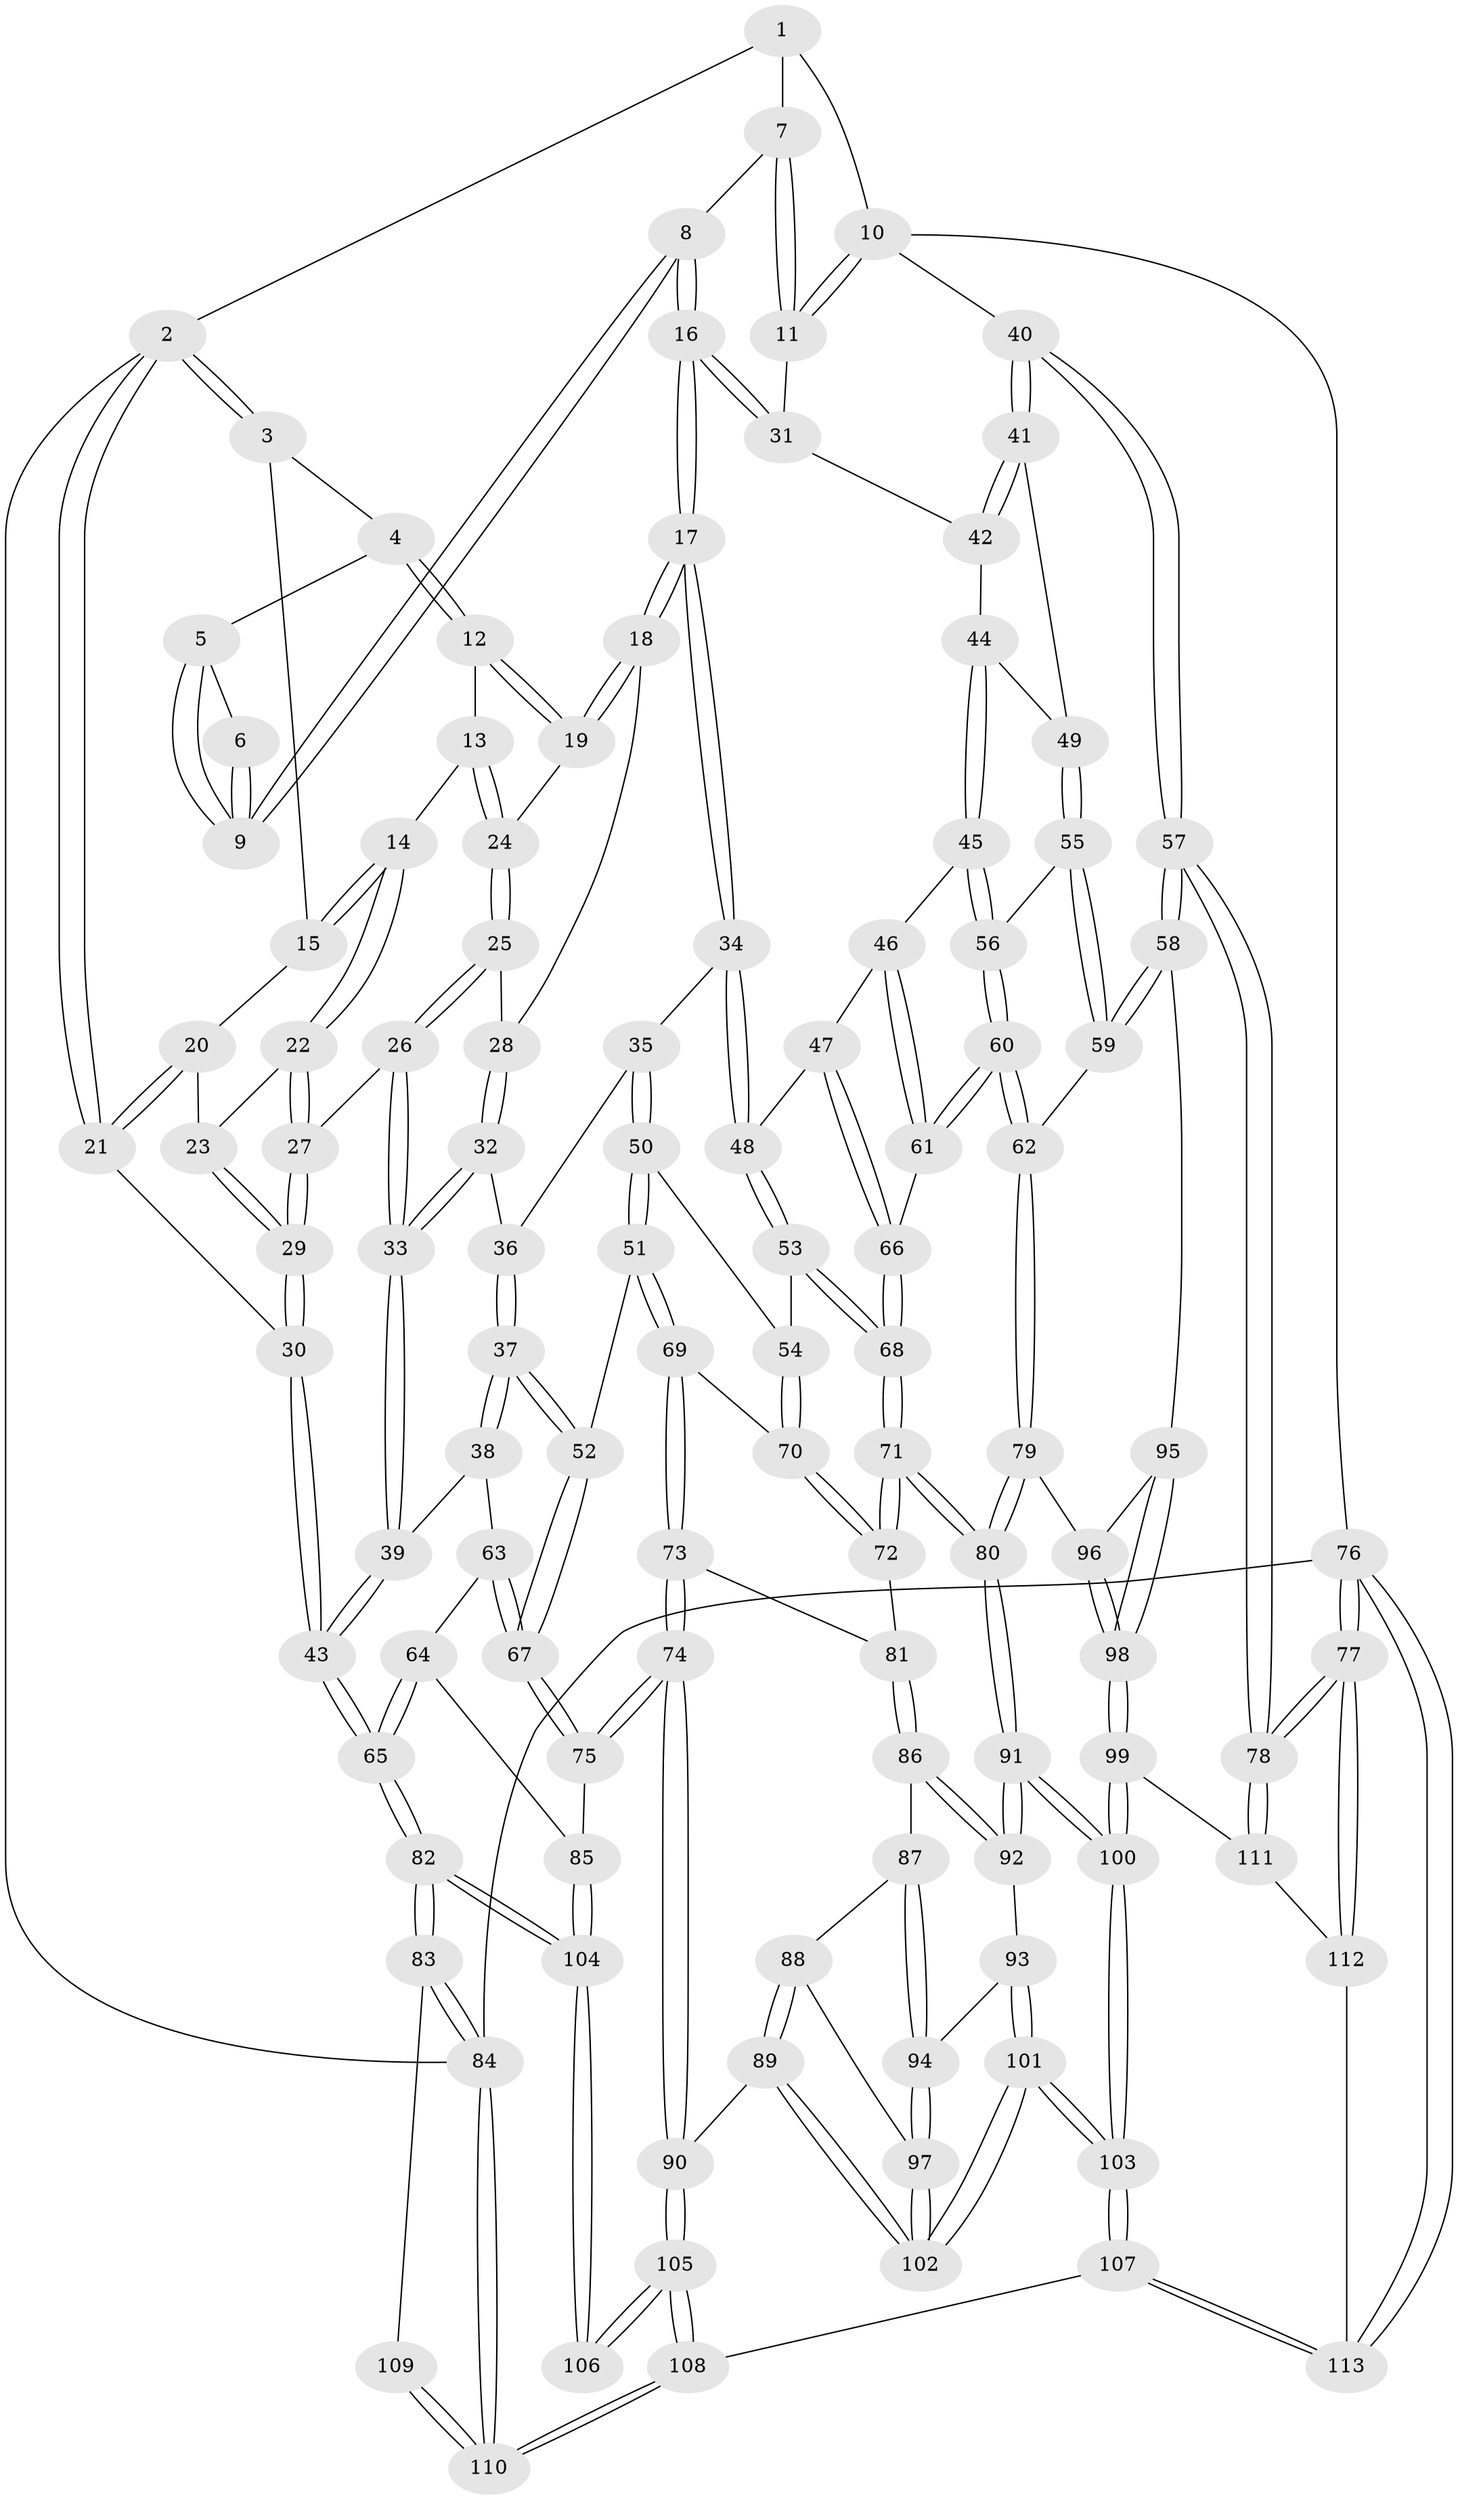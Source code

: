 // Generated by graph-tools (version 1.1) at 2025/03/03/09/25 03:03:18]
// undirected, 113 vertices, 279 edges
graph export_dot {
graph [start="1"]
  node [color=gray90,style=filled];
  1 [pos="+0.8349614599555587+0"];
  2 [pos="+0+0"];
  3 [pos="+0+0"];
  4 [pos="+0.3229674423643385+0"];
  5 [pos="+0.40185238719277766+0"];
  6 [pos="+0.8078692169222721+0"];
  7 [pos="+0.8335917955749012+0"];
  8 [pos="+0.6163793656370973+0.18756102737335947"];
  9 [pos="+0.6163120815909185+0.18737154821685248"];
  10 [pos="+1+0.25156561336791017"];
  11 [pos="+0.8676056769022846+0.20526027866794663"];
  12 [pos="+0.2987699414912154+0.030657663305943557"];
  13 [pos="+0.23389254283587932+0.15919816526182803"];
  14 [pos="+0.1699696105910385+0.17788963213710243"];
  15 [pos="+0.11950135163326131+0.13977122194166927"];
  16 [pos="+0.634259232624301+0.2612650668847435"];
  17 [pos="+0.5937929711073449+0.2917344270801039"];
  18 [pos="+0.4694464534918754+0.2727381163720806"];
  19 [pos="+0.42051896960873597+0.21178945478331845"];
  20 [pos="+0.046171624037460376+0.1421746206738132"];
  21 [pos="+0+0"];
  22 [pos="+0.12675324467512117+0.22917311717765532"];
  23 [pos="+0.06342109956177774+0.2334391260564665"];
  24 [pos="+0.24885944526728365+0.19271916189066574"];
  25 [pos="+0.2768514788018251+0.27064772757359906"];
  26 [pos="+0.20585097096954336+0.3773728551548684"];
  27 [pos="+0.1613547065773015+0.35220144000497217"];
  28 [pos="+0.4076967151039929+0.2913127389735918"];
  29 [pos="+0+0.37543108378299134"];
  30 [pos="+0+0.38444330601559157"];
  31 [pos="+0.7183465191267366+0.27045470519461656"];
  32 [pos="+0.3384864383125923+0.4008815897175236"];
  33 [pos="+0.2141829947962318+0.40158833363827195"];
  34 [pos="+0.5637132235977902+0.3945051252591571"];
  35 [pos="+0.5482739909103257+0.41147589856580263"];
  36 [pos="+0.3645230198607987+0.43640712011666927"];
  37 [pos="+0.3502805205567859+0.5421219313605086"];
  38 [pos="+0.21301770712719437+0.4964398154139646"];
  39 [pos="+0.20357866980049422+0.47491556602276097"];
  40 [pos="+1+0.4301394852291564"];
  41 [pos="+0.9988771149938172+0.4550814947779798"];
  42 [pos="+0.7575957181034293+0.3508526911940443"];
  43 [pos="+0+0.5078327236762465"];
  44 [pos="+0.7732348838645478+0.39585980196961146"];
  45 [pos="+0.8058698132943356+0.4975842582329048"];
  46 [pos="+0.7920503883965019+0.5078087141132241"];
  47 [pos="+0.7118987671255868+0.5561384949378816"];
  48 [pos="+0.6555466885465877+0.5507023855922567"];
  49 [pos="+0.9899828388501218+0.4577709875495792"];
  50 [pos="+0.5403664378431892+0.425594796902626"];
  51 [pos="+0.39488005952700467+0.5715251740145095"];
  52 [pos="+0.3732539993315225+0.5661729427953645"];
  53 [pos="+0.6270530605740162+0.6051177594939856"];
  54 [pos="+0.5380343343091045+0.6118727557091154"];
  55 [pos="+0.8291048742605942+0.5108312374798998"];
  56 [pos="+0.828231627050698+0.5105368177167087"];
  57 [pos="+1+0.7388836040544322"];
  58 [pos="+1+0.7285228944991355"];
  59 [pos="+0.9410080071751945+0.6810560038016734"];
  60 [pos="+0.7904285451311676+0.6568182261069555"];
  61 [pos="+0.7682554096918826+0.6506918584085962"];
  62 [pos="+0.8297551602257296+0.6839171754912324"];
  63 [pos="+0.20082028478473374+0.5371272689610626"];
  64 [pos="+0.0500831623933717+0.6421102925598774"];
  65 [pos="+0+0.6045314906687057"];
  66 [pos="+0.7433186895073707+0.6478062942386471"];
  67 [pos="+0.24118356733982138+0.7090801616428752"];
  68 [pos="+0.6604740727773295+0.7130578115848349"];
  69 [pos="+0.42909328924350226+0.6176591768734285"];
  70 [pos="+0.5357766566923291+0.6138789891207831"];
  71 [pos="+0.6463853111390698+0.7618962768282858"];
  72 [pos="+0.5511177390671168+0.7026194444536485"];
  73 [pos="+0.42957003564011637+0.7128383228897783"];
  74 [pos="+0.27149295790472827+0.7574292433530201"];
  75 [pos="+0.23407215207716042+0.7359458858746483"];
  76 [pos="+1+1"];
  77 [pos="+1+1"];
  78 [pos="+1+0.8435591388595941"];
  79 [pos="+0.7562371964657242+0.7776405419198947"];
  80 [pos="+0.6489410641939506+0.7742617951342801"];
  81 [pos="+0.44363867118113426+0.7264519833882869"];
  82 [pos="+0+0.7579940155329724"];
  83 [pos="+0+0.8613790753029041"];
  84 [pos="+0+1"];
  85 [pos="+0.20562438626854554+0.7443429486329511"];
  86 [pos="+0.44465643931051063+0.7302682629659059"];
  87 [pos="+0.44066812126687244+0.750340338544546"];
  88 [pos="+0.3869003923332972+0.8249448524393402"];
  89 [pos="+0.32405769657052663+0.8420704533680303"];
  90 [pos="+0.3184454109626653+0.8412904374992151"];
  91 [pos="+0.6299754729073809+0.8188130748030295"];
  92 [pos="+0.532973630842101+0.8108022585206189"];
  93 [pos="+0.5188005472442604+0.8200390149030049"];
  94 [pos="+0.4502068694775966+0.8317775023840185"];
  95 [pos="+1+0.752280947348226"];
  96 [pos="+0.7906633805254328+0.8064953250272834"];
  97 [pos="+0.4431386260823273+0.843952001772657"];
  98 [pos="+0.8115886540755272+0.900002043626314"];
  99 [pos="+0.8084054299477209+0.9123222010684806"];
  100 [pos="+0.6387305043923631+0.9502836484780414"];
  101 [pos="+0.4555376308319066+0.9305395939963496"];
  102 [pos="+0.4509094182645899+0.9223901683351711"];
  103 [pos="+0.5324374826028273+1"];
  104 [pos="+0.16342912267655937+0.8026426547848313"];
  105 [pos="+0.23500094728116258+1"];
  106 [pos="+0.1542911606724725+0.83812475671096"];
  107 [pos="+0.5253985656868396+1"];
  108 [pos="+0.23475490712372313+1"];
  109 [pos="+0.11619007832026298+0.854641482924622"];
  110 [pos="+0+1"];
  111 [pos="+0.8154517127501335+0.9192181375149336"];
  112 [pos="+0.8195933712097258+0.9260450217764936"];
  113 [pos="+0.8680078144710768+1"];
  1 -- 2;
  1 -- 7;
  1 -- 10;
  2 -- 3;
  2 -- 3;
  2 -- 21;
  2 -- 21;
  2 -- 84;
  3 -- 4;
  3 -- 15;
  4 -- 5;
  4 -- 12;
  4 -- 12;
  5 -- 6;
  5 -- 9;
  5 -- 9;
  6 -- 9;
  6 -- 9;
  7 -- 8;
  7 -- 11;
  7 -- 11;
  8 -- 9;
  8 -- 9;
  8 -- 16;
  8 -- 16;
  10 -- 11;
  10 -- 11;
  10 -- 40;
  10 -- 76;
  11 -- 31;
  12 -- 13;
  12 -- 19;
  12 -- 19;
  13 -- 14;
  13 -- 24;
  13 -- 24;
  14 -- 15;
  14 -- 15;
  14 -- 22;
  14 -- 22;
  15 -- 20;
  16 -- 17;
  16 -- 17;
  16 -- 31;
  16 -- 31;
  17 -- 18;
  17 -- 18;
  17 -- 34;
  17 -- 34;
  18 -- 19;
  18 -- 19;
  18 -- 28;
  19 -- 24;
  20 -- 21;
  20 -- 21;
  20 -- 23;
  21 -- 30;
  22 -- 23;
  22 -- 27;
  22 -- 27;
  23 -- 29;
  23 -- 29;
  24 -- 25;
  24 -- 25;
  25 -- 26;
  25 -- 26;
  25 -- 28;
  26 -- 27;
  26 -- 33;
  26 -- 33;
  27 -- 29;
  27 -- 29;
  28 -- 32;
  28 -- 32;
  29 -- 30;
  29 -- 30;
  30 -- 43;
  30 -- 43;
  31 -- 42;
  32 -- 33;
  32 -- 33;
  32 -- 36;
  33 -- 39;
  33 -- 39;
  34 -- 35;
  34 -- 48;
  34 -- 48;
  35 -- 36;
  35 -- 50;
  35 -- 50;
  36 -- 37;
  36 -- 37;
  37 -- 38;
  37 -- 38;
  37 -- 52;
  37 -- 52;
  38 -- 39;
  38 -- 63;
  39 -- 43;
  39 -- 43;
  40 -- 41;
  40 -- 41;
  40 -- 57;
  40 -- 57;
  41 -- 42;
  41 -- 42;
  41 -- 49;
  42 -- 44;
  43 -- 65;
  43 -- 65;
  44 -- 45;
  44 -- 45;
  44 -- 49;
  45 -- 46;
  45 -- 56;
  45 -- 56;
  46 -- 47;
  46 -- 61;
  46 -- 61;
  47 -- 48;
  47 -- 66;
  47 -- 66;
  48 -- 53;
  48 -- 53;
  49 -- 55;
  49 -- 55;
  50 -- 51;
  50 -- 51;
  50 -- 54;
  51 -- 52;
  51 -- 69;
  51 -- 69;
  52 -- 67;
  52 -- 67;
  53 -- 54;
  53 -- 68;
  53 -- 68;
  54 -- 70;
  54 -- 70;
  55 -- 56;
  55 -- 59;
  55 -- 59;
  56 -- 60;
  56 -- 60;
  57 -- 58;
  57 -- 58;
  57 -- 78;
  57 -- 78;
  58 -- 59;
  58 -- 59;
  58 -- 95;
  59 -- 62;
  60 -- 61;
  60 -- 61;
  60 -- 62;
  60 -- 62;
  61 -- 66;
  62 -- 79;
  62 -- 79;
  63 -- 64;
  63 -- 67;
  63 -- 67;
  64 -- 65;
  64 -- 65;
  64 -- 85;
  65 -- 82;
  65 -- 82;
  66 -- 68;
  66 -- 68;
  67 -- 75;
  67 -- 75;
  68 -- 71;
  68 -- 71;
  69 -- 70;
  69 -- 73;
  69 -- 73;
  70 -- 72;
  70 -- 72;
  71 -- 72;
  71 -- 72;
  71 -- 80;
  71 -- 80;
  72 -- 81;
  73 -- 74;
  73 -- 74;
  73 -- 81;
  74 -- 75;
  74 -- 75;
  74 -- 90;
  74 -- 90;
  75 -- 85;
  76 -- 77;
  76 -- 77;
  76 -- 113;
  76 -- 113;
  76 -- 84;
  77 -- 78;
  77 -- 78;
  77 -- 112;
  77 -- 112;
  78 -- 111;
  78 -- 111;
  79 -- 80;
  79 -- 80;
  79 -- 96;
  80 -- 91;
  80 -- 91;
  81 -- 86;
  81 -- 86;
  82 -- 83;
  82 -- 83;
  82 -- 104;
  82 -- 104;
  83 -- 84;
  83 -- 84;
  83 -- 109;
  84 -- 110;
  84 -- 110;
  85 -- 104;
  85 -- 104;
  86 -- 87;
  86 -- 92;
  86 -- 92;
  87 -- 88;
  87 -- 94;
  87 -- 94;
  88 -- 89;
  88 -- 89;
  88 -- 97;
  89 -- 90;
  89 -- 102;
  89 -- 102;
  90 -- 105;
  90 -- 105;
  91 -- 92;
  91 -- 92;
  91 -- 100;
  91 -- 100;
  92 -- 93;
  93 -- 94;
  93 -- 101;
  93 -- 101;
  94 -- 97;
  94 -- 97;
  95 -- 96;
  95 -- 98;
  95 -- 98;
  96 -- 98;
  96 -- 98;
  97 -- 102;
  97 -- 102;
  98 -- 99;
  98 -- 99;
  99 -- 100;
  99 -- 100;
  99 -- 111;
  100 -- 103;
  100 -- 103;
  101 -- 102;
  101 -- 102;
  101 -- 103;
  101 -- 103;
  103 -- 107;
  103 -- 107;
  104 -- 106;
  104 -- 106;
  105 -- 106;
  105 -- 106;
  105 -- 108;
  105 -- 108;
  107 -- 108;
  107 -- 113;
  107 -- 113;
  108 -- 110;
  108 -- 110;
  109 -- 110;
  109 -- 110;
  111 -- 112;
  112 -- 113;
}
